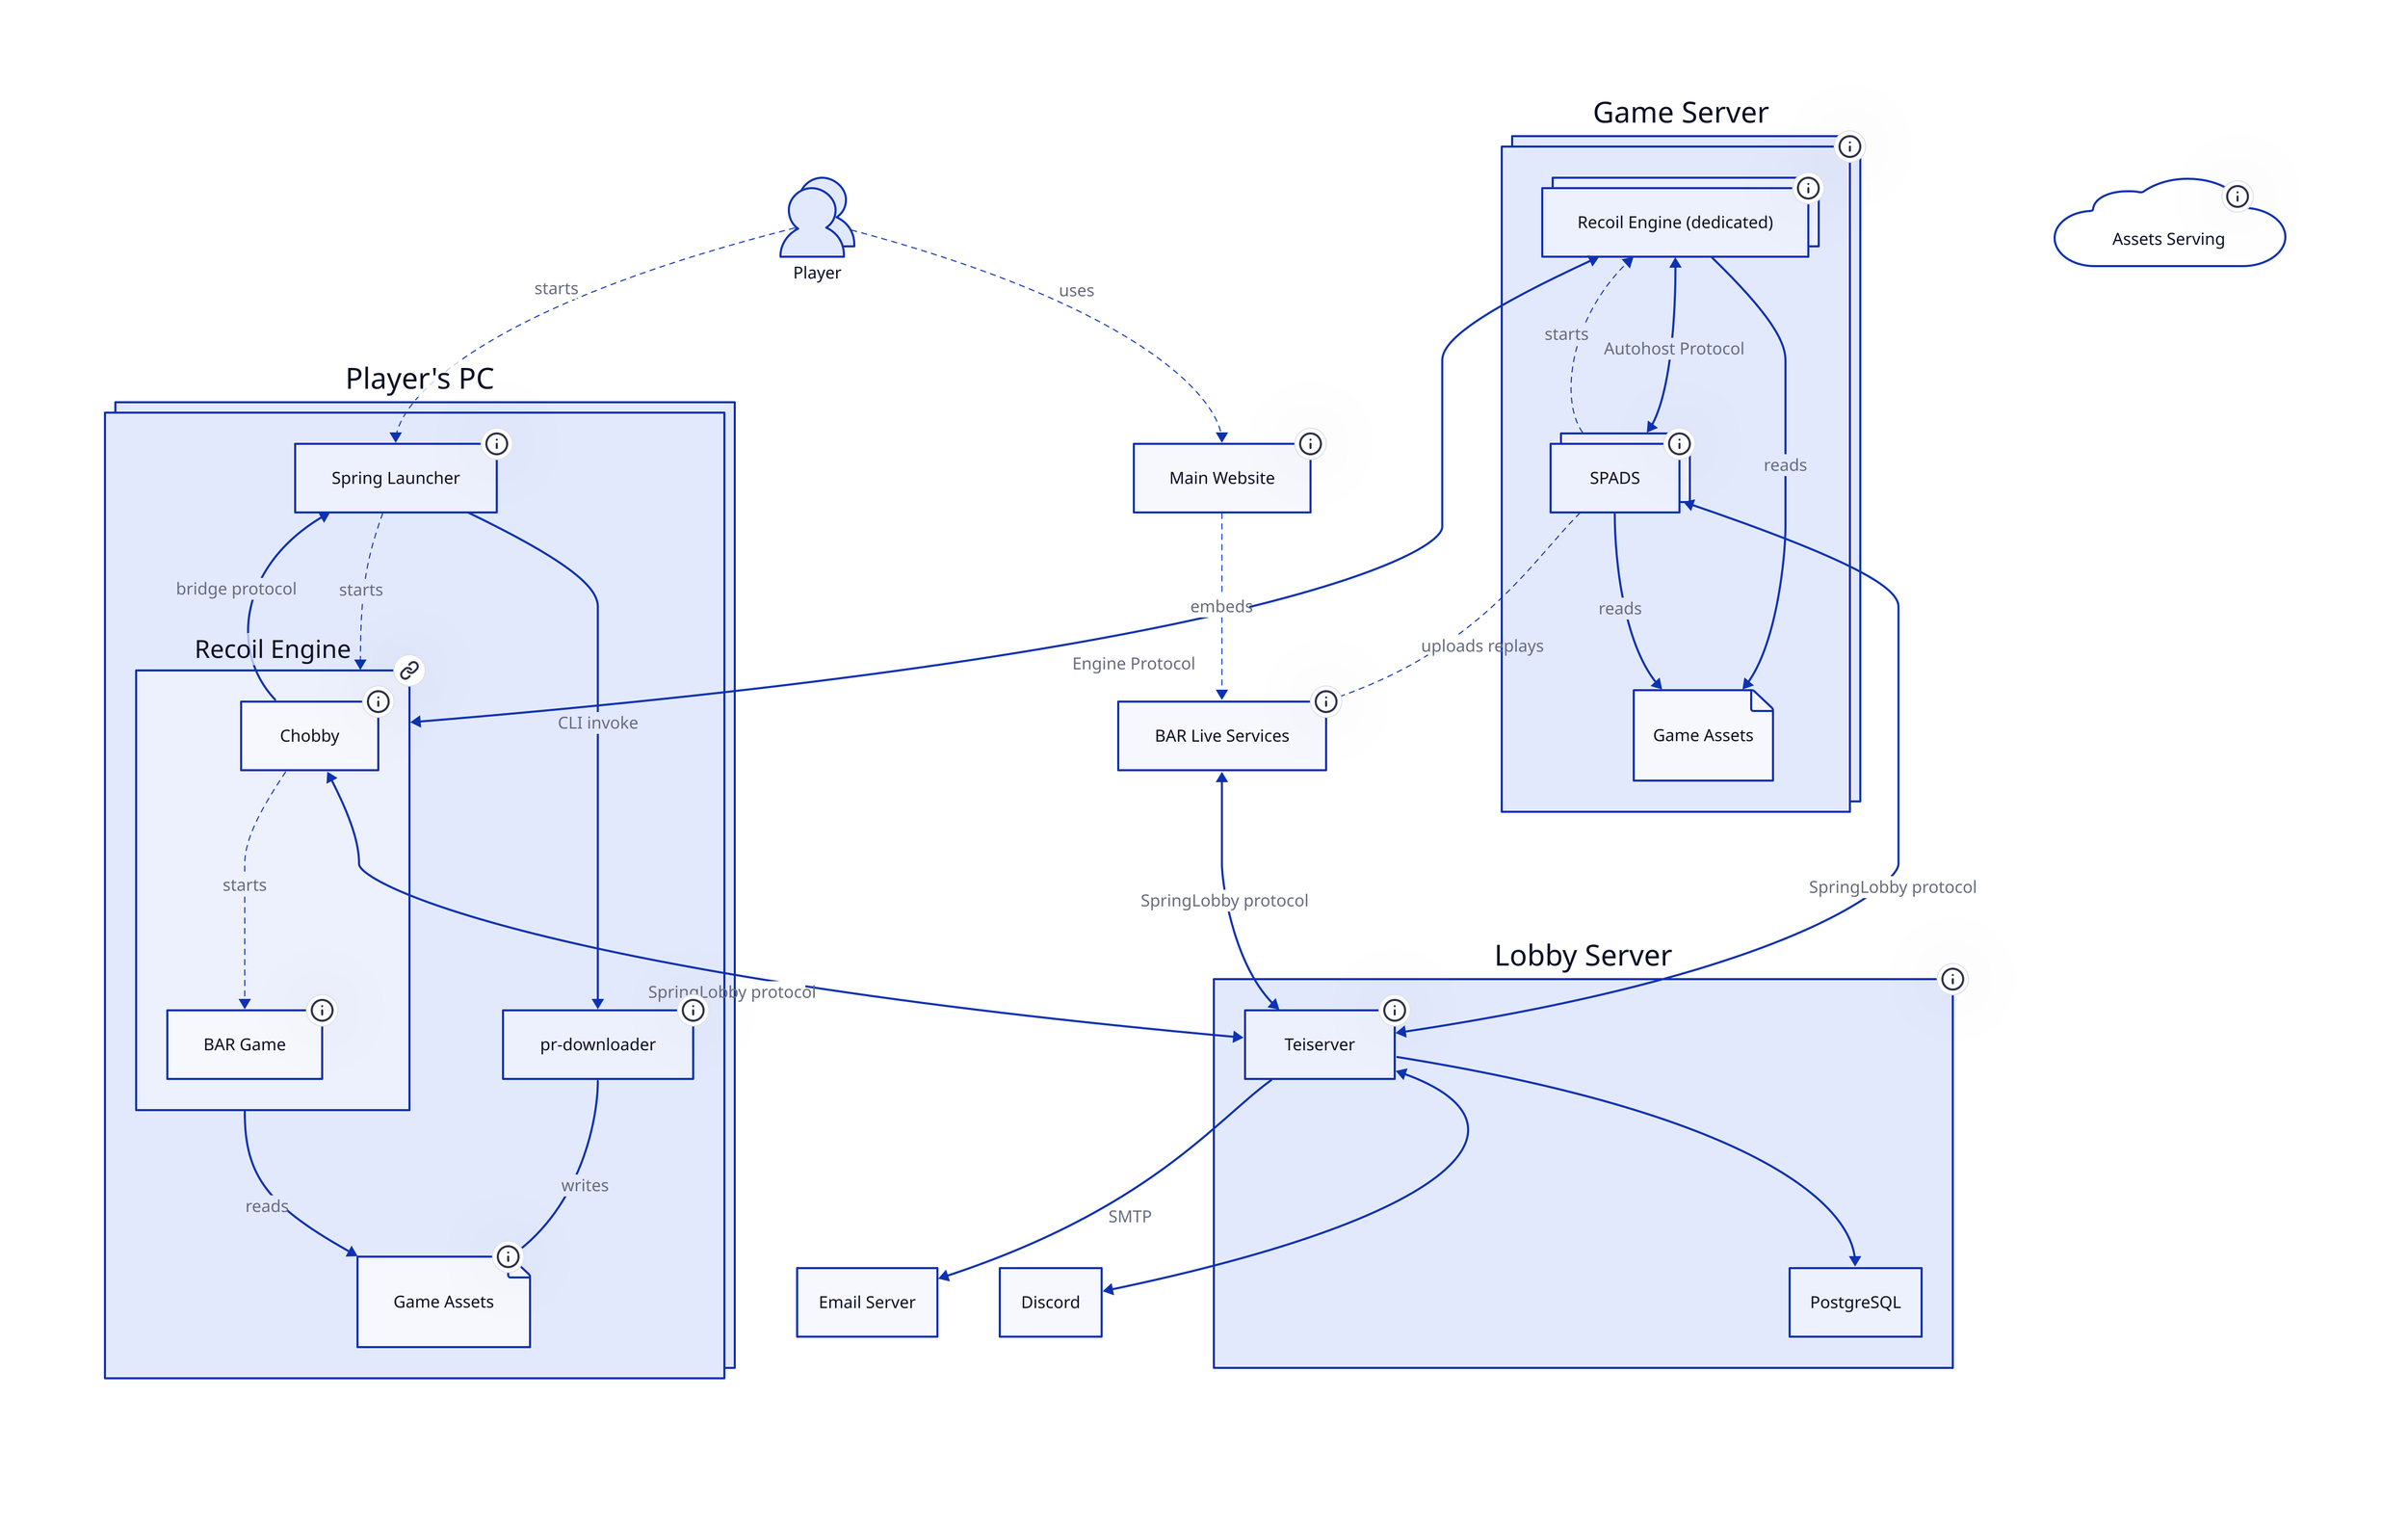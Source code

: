 classes: {
  soft: {
    style: {
      stroke-dash: 5
      stroke-width: 1
    }
  }
}

user: Player {
  shape: person
  style.multiple: true
}

user -> pc.launcher: starts {class: soft}
user -> website: uses {class: soft}

game_server: Game Server {
  tooltip: |md
    All game servers are provisioned and maintained via Ansible playbook.

    Repo: https://github.com/beyond-all-reason/ansible-spads-setup
  |
  style.multiple: true

  engine_dedi: Recoil Engine (dedicated) {
    tooltip: |md
      A special version of Recoil Engine that doesn't run any simulation, but synchronizes and forwards all game commands between players.

      All the communication between Game and SPADS/teiserver happens via Autohost interface.
    |
    style.multiple: true
  }

  spads: SPADS {
    tooltip: |md
      Manages individual lobby rooms

      Repo: https://github.com/Yaribz/SPADS
    |
    style.multiple: true
  }

  assets: Game Assets {shape: page}

  spads -> engine_dedi: starts {class: soft}

  engine_dedi <-> spads: Autohost Protocol

  engine_dedi -> assets: reads
  spads -> assets: reads
}

pc: Player's PC {
  style.multiple: true

  engine: Recoil Engine {
    link: https://github.com/beyond-all-reason/RecoilEngine

    chobby: Chobby {
      tooltip: |md
        The lobby player sees when opening the game

        Repo: https://github.com/beyond-all-reason/BYAR-Chobby
      |
    }
    game: BAR Game {
      tooltip: |md
        The actual core Beyond All Reason game

        Repo: https://github.com/beyond-all-reason/Beyond-All-Reason
      |
    }

    chobby -> game: starts {class: soft}
  }
  launcher: Spring Launcher {
    tooltip: |md
      Responsible for downloading and updating engine and all of the assets before launching the game.

      Repo: https://github.com/beyond-all-reason/spring-launcher
    |
  }
  prd: pr-downloader {
    tooltip: |md
      CLI application that downloads updates in efficient format understood by the engine.

      Repo: https://github.com/beyond-all-reason/pr-downloader
    |
  }

  assets: Game Assets {
    shape: page
    tooltip: Engine, Maps, Game files
  }

  launcher -> engine: starts {class: soft}

  launcher -> prd: CLI invoke

  prd -> assets: writes
  engine -> assets: reads

  engine.chobby -> launcher: bridge protocol
}

cdn: Assets Serving {
  tooltip: |md
    We use multiple CDNs and endpoints for hosting different game assets and configuration.

    We don't include all the arrows on the diagram for clarity.
  |
  shape: cloud
}

email: Email Server
discord: Discord

lobby_server: Lobby Server {
  tooltip: |md
    The server is provisioned and configured via Ansible playbook.

    Repo: https://github.com/beyond-all-reason/ansible-teiserver
  |

  teiserver: Teiserver {
    tooltip: |md
      The main "Server" of the game. https://server4.beyondallreason.info/

      It faciliates:
       - Communication between players and hosts
       - Accounts management
       - Rating
       - Moderation

      Repo: https://github.com/beyond-all-reason/teiserver/
    |
  }

  db: PostgreSQL

  teiserver -> db

  teiserver -> _.email: SMTP
  teiserver <-> _.discord
}

game_server.spads <-> lobby_server.teiserver: SpringLobby protocol
pc.engine.chobby <-> lobby_server.teiserver: SpringLobby protocol

game_server.engine_dedi <-> pc.engine: Engine Protocol

live_services: BAR Live Services {
  tooltip: |md
    BAR Live Services https://bar-rts.com/ hosts replay, list of active matches etc

    - Frontend: https://github.com/beyond-all-reason/bar-live-services
    - Backend: https://github.com/beyond-all-reason/bar-db
  |
}

live_services <-> lobby_server.teiserver: SpringLobby protocol
game_server.spads -> live_services: uploads replays {class: soft}

website -> live_services: embeds {class: soft}

website: Main Website {
  tooltip: |md
    https://www.beyondallreason.info, built using [Webflow](https://webflow.com/)
  |
}

# Too much noise, not enough clarity if we add those
# pc.prd -> cdn
# pc.launcher -> cdn
# game_server.assets -> cdn: fetched from {
#   style.stroke-dash: 5
#   style.stroke-width: 1
# }
# live_services -> cdn

legend: |md
  SpringLobby Protocol: https://github.com/spring/LobbyProtocol
| {
  near: bottom-center
}
